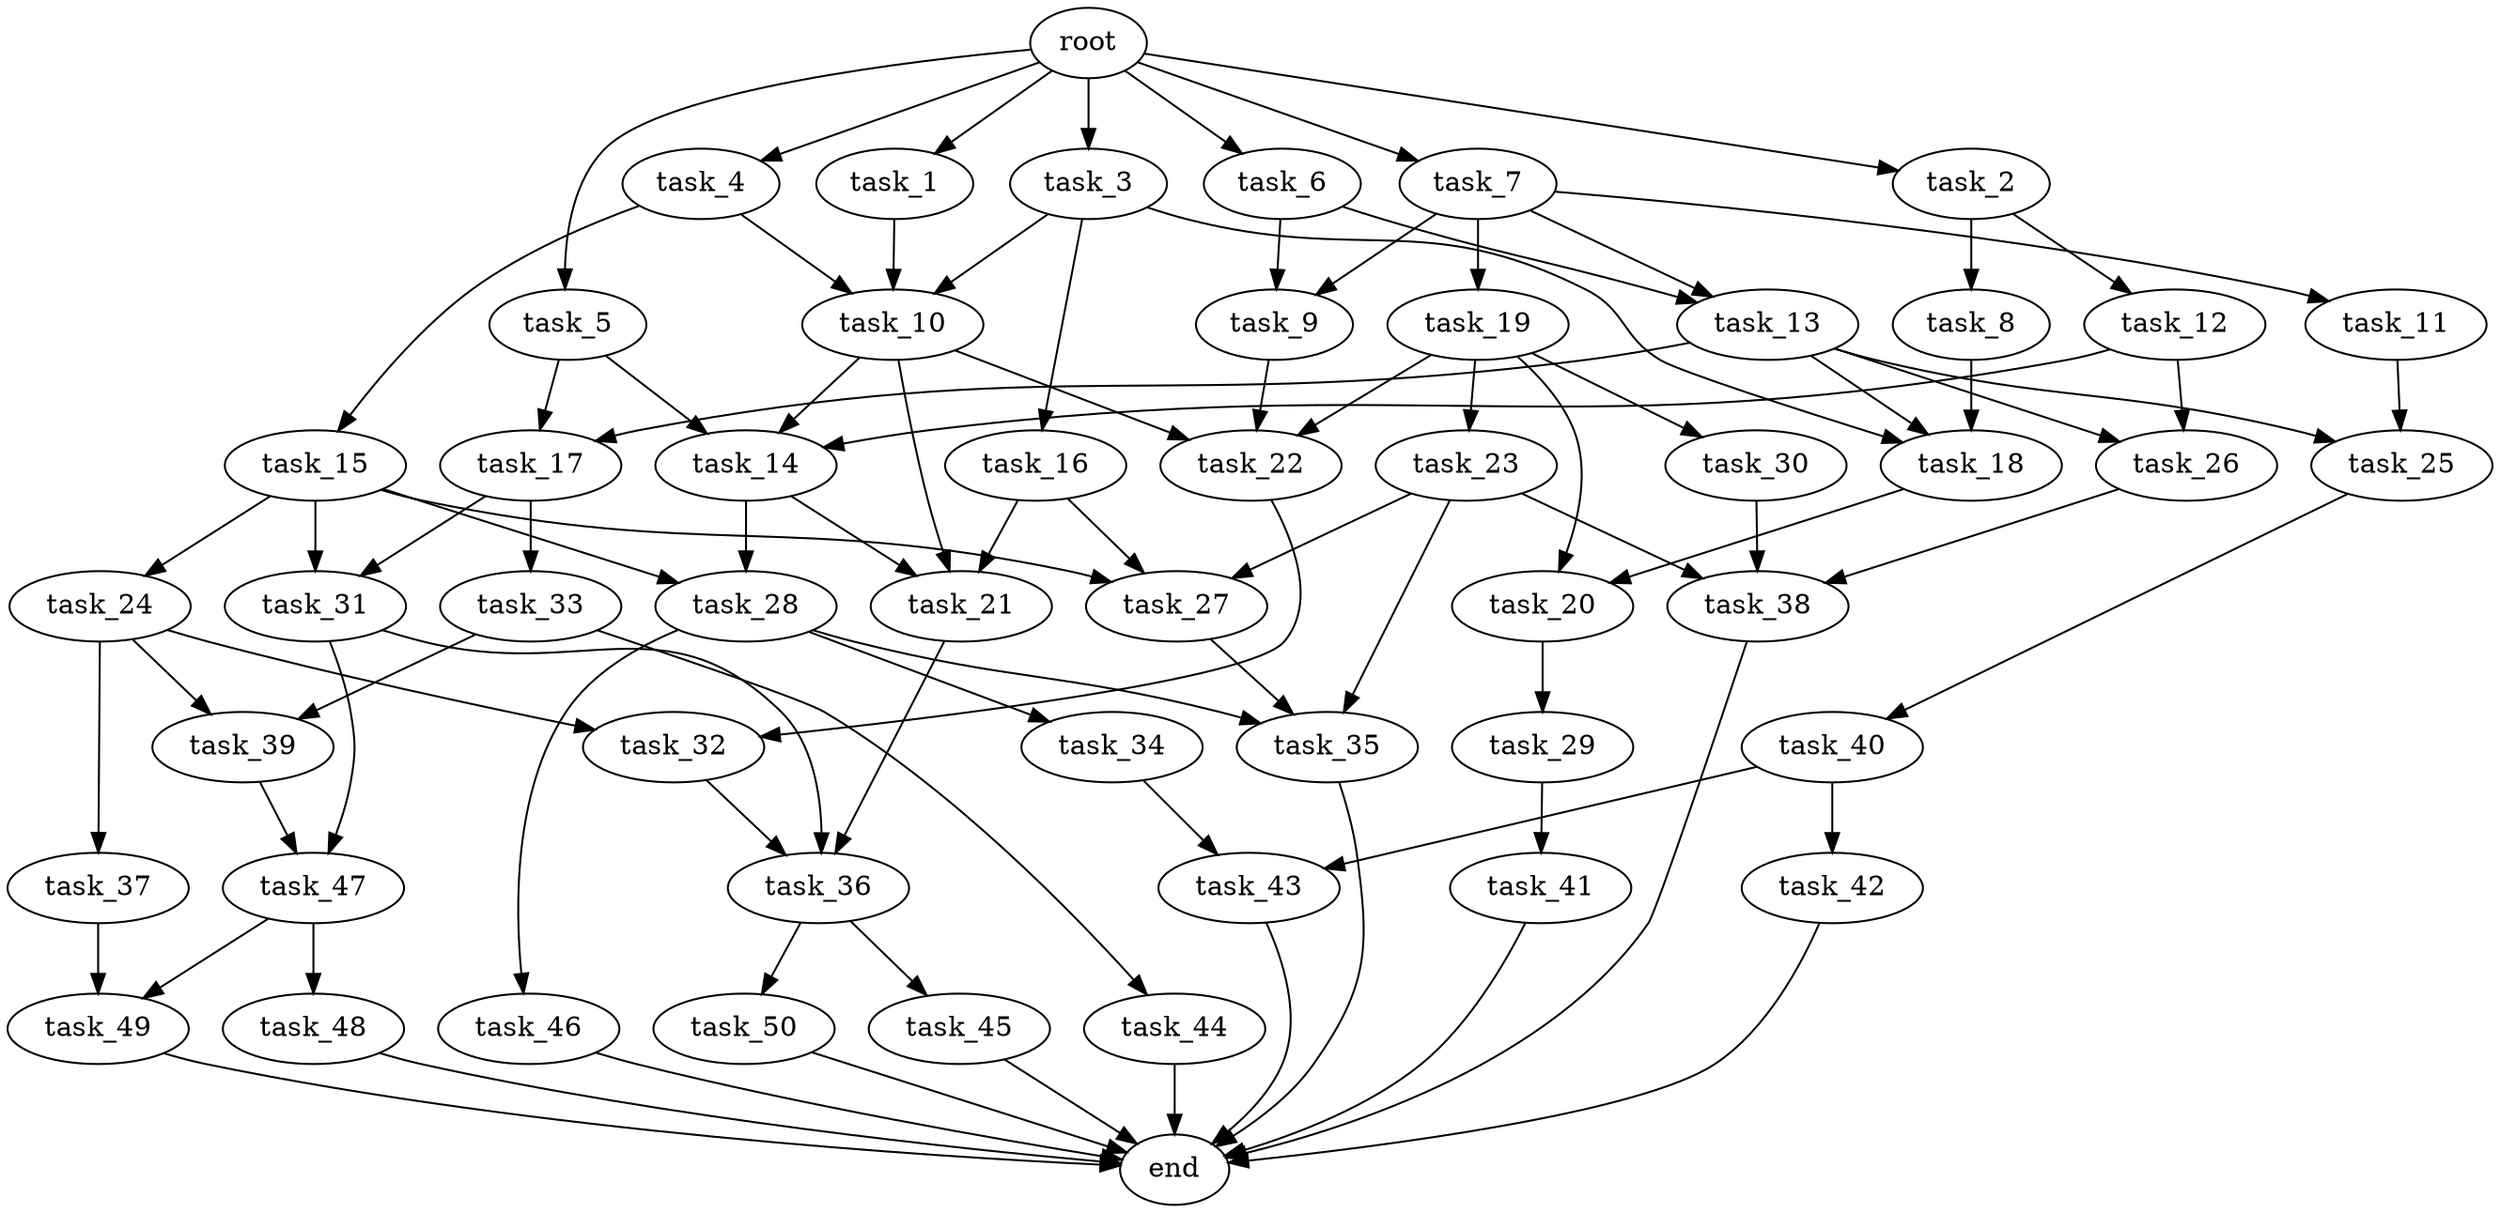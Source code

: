 digraph G {
  root [size="0.000000e+00"];
  task_1 [size="1.979077e+09"];
  task_2 [size="9.681782e+08"];
  task_3 [size="4.148922e+09"];
  task_4 [size="9.153000e+09"];
  task_5 [size="7.711865e+09"];
  task_6 [size="6.569671e+09"];
  task_7 [size="3.658104e+09"];
  task_8 [size="9.495921e+09"];
  task_9 [size="1.075316e+09"];
  task_10 [size="2.856356e+09"];
  task_11 [size="7.512520e+09"];
  task_12 [size="8.146282e+09"];
  task_13 [size="7.158009e+09"];
  task_14 [size="4.185251e+09"];
  task_15 [size="9.613699e+09"];
  task_16 [size="8.354081e+09"];
  task_17 [size="2.550161e+09"];
  task_18 [size="4.938082e+09"];
  task_19 [size="2.134867e+09"];
  task_20 [size="9.604055e+09"];
  task_21 [size="2.338859e+09"];
  task_22 [size="4.405359e+09"];
  task_23 [size="5.491474e+09"];
  task_24 [size="5.705369e+08"];
  task_25 [size="7.710158e+09"];
  task_26 [size="8.918711e+09"];
  task_27 [size="7.115683e+09"];
  task_28 [size="1.308549e+09"];
  task_29 [size="9.433904e+09"];
  task_30 [size="3.009144e+08"];
  task_31 [size="3.318219e+09"];
  task_32 [size="4.367995e+09"];
  task_33 [size="9.183990e+09"];
  task_34 [size="8.796694e+08"];
  task_35 [size="1.914633e+09"];
  task_36 [size="5.423661e+09"];
  task_37 [size="8.939396e+09"];
  task_38 [size="7.401761e+09"];
  task_39 [size="4.425984e+09"];
  task_40 [size="5.934557e+09"];
  task_41 [size="9.223708e+09"];
  task_42 [size="5.397919e+09"];
  task_43 [size="2.364658e+09"];
  task_44 [size="4.451161e+09"];
  task_45 [size="2.455870e+09"];
  task_46 [size="2.640966e+09"];
  task_47 [size="4.349172e+08"];
  task_48 [size="8.194292e+09"];
  task_49 [size="5.081604e+09"];
  task_50 [size="6.190077e+09"];
  end [size="0.000000e+00"];

  root -> task_1 [size="1.000000e-12"];
  root -> task_2 [size="1.000000e-12"];
  root -> task_3 [size="1.000000e-12"];
  root -> task_4 [size="1.000000e-12"];
  root -> task_5 [size="1.000000e-12"];
  root -> task_6 [size="1.000000e-12"];
  root -> task_7 [size="1.000000e-12"];
  task_1 -> task_10 [size="9.521186e+07"];
  task_2 -> task_8 [size="9.495921e+08"];
  task_2 -> task_12 [size="8.146282e+08"];
  task_3 -> task_10 [size="9.521186e+07"];
  task_3 -> task_16 [size="8.354081e+08"];
  task_3 -> task_18 [size="1.646027e+08"];
  task_4 -> task_10 [size="9.521186e+07"];
  task_4 -> task_15 [size="9.613699e+08"];
  task_5 -> task_14 [size="1.395084e+08"];
  task_5 -> task_17 [size="1.275081e+08"];
  task_6 -> task_9 [size="5.376579e+07"];
  task_6 -> task_13 [size="3.579004e+08"];
  task_7 -> task_9 [size="5.376579e+07"];
  task_7 -> task_11 [size="7.512520e+08"];
  task_7 -> task_13 [size="3.579004e+08"];
  task_7 -> task_19 [size="2.134867e+08"];
  task_8 -> task_18 [size="1.646027e+08"];
  task_9 -> task_22 [size="1.468453e+08"];
  task_10 -> task_14 [size="1.395084e+08"];
  task_10 -> task_21 [size="7.796196e+07"];
  task_10 -> task_22 [size="1.468453e+08"];
  task_11 -> task_25 [size="3.855079e+08"];
  task_12 -> task_14 [size="1.395084e+08"];
  task_12 -> task_26 [size="4.459355e+08"];
  task_13 -> task_17 [size="1.275081e+08"];
  task_13 -> task_18 [size="1.646027e+08"];
  task_13 -> task_25 [size="3.855079e+08"];
  task_13 -> task_26 [size="4.459355e+08"];
  task_14 -> task_21 [size="7.796196e+07"];
  task_14 -> task_28 [size="6.542743e+07"];
  task_15 -> task_24 [size="5.705369e+07"];
  task_15 -> task_27 [size="2.371894e+08"];
  task_15 -> task_28 [size="6.542743e+07"];
  task_15 -> task_31 [size="1.659109e+08"];
  task_16 -> task_21 [size="7.796196e+07"];
  task_16 -> task_27 [size="2.371894e+08"];
  task_17 -> task_31 [size="1.659109e+08"];
  task_17 -> task_33 [size="9.183990e+08"];
  task_18 -> task_20 [size="4.802027e+08"];
  task_19 -> task_20 [size="4.802027e+08"];
  task_19 -> task_22 [size="1.468453e+08"];
  task_19 -> task_23 [size="5.491474e+08"];
  task_19 -> task_30 [size="3.009144e+07"];
  task_20 -> task_29 [size="9.433904e+08"];
  task_21 -> task_36 [size="1.807887e+08"];
  task_22 -> task_32 [size="2.183997e+08"];
  task_23 -> task_27 [size="2.371894e+08"];
  task_23 -> task_35 [size="6.382112e+07"];
  task_23 -> task_38 [size="2.467254e+08"];
  task_24 -> task_32 [size="2.183997e+08"];
  task_24 -> task_37 [size="8.939396e+08"];
  task_24 -> task_39 [size="2.212992e+08"];
  task_25 -> task_40 [size="5.934557e+08"];
  task_26 -> task_38 [size="2.467254e+08"];
  task_27 -> task_35 [size="6.382112e+07"];
  task_28 -> task_34 [size="8.796694e+07"];
  task_28 -> task_35 [size="6.382112e+07"];
  task_28 -> task_46 [size="2.640966e+08"];
  task_29 -> task_41 [size="9.223708e+08"];
  task_30 -> task_38 [size="2.467254e+08"];
  task_31 -> task_36 [size="1.807887e+08"];
  task_31 -> task_47 [size="2.174586e+07"];
  task_32 -> task_36 [size="1.807887e+08"];
  task_33 -> task_39 [size="2.212992e+08"];
  task_33 -> task_44 [size="4.451161e+08"];
  task_34 -> task_43 [size="1.182329e+08"];
  task_35 -> end [size="1.000000e-12"];
  task_36 -> task_45 [size="2.455870e+08"];
  task_36 -> task_50 [size="6.190077e+08"];
  task_37 -> task_49 [size="2.540802e+08"];
  task_38 -> end [size="1.000000e-12"];
  task_39 -> task_47 [size="2.174586e+07"];
  task_40 -> task_42 [size="5.397919e+08"];
  task_40 -> task_43 [size="1.182329e+08"];
  task_41 -> end [size="1.000000e-12"];
  task_42 -> end [size="1.000000e-12"];
  task_43 -> end [size="1.000000e-12"];
  task_44 -> end [size="1.000000e-12"];
  task_45 -> end [size="1.000000e-12"];
  task_46 -> end [size="1.000000e-12"];
  task_47 -> task_48 [size="8.194292e+08"];
  task_47 -> task_49 [size="2.540802e+08"];
  task_48 -> end [size="1.000000e-12"];
  task_49 -> end [size="1.000000e-12"];
  task_50 -> end [size="1.000000e-12"];
}
